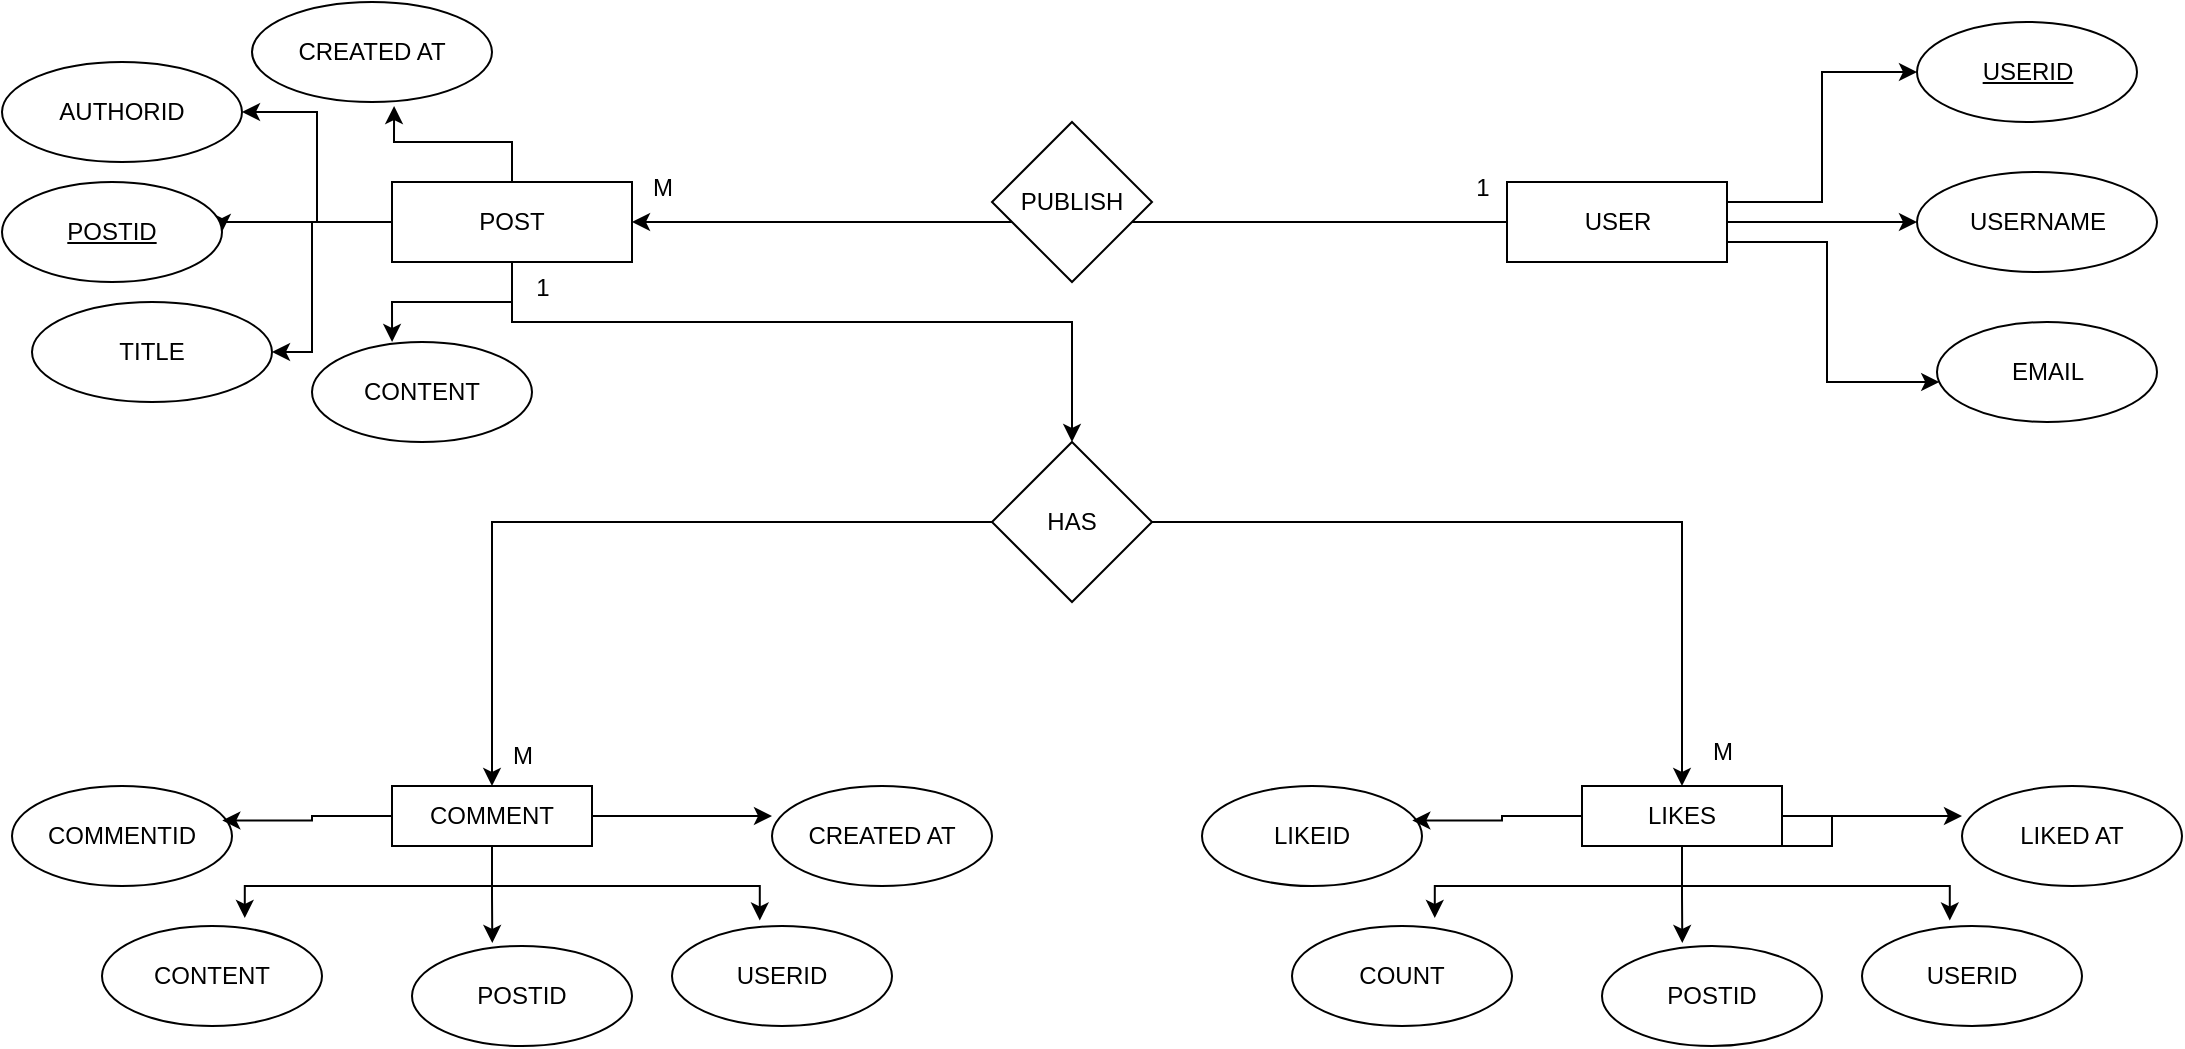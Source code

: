 <mxfile version="26.0.4">
  <diagram id="R2lEEEUBdFMjLlhIrx00" name="Page-1">
    <mxGraphModel dx="1493" dy="799" grid="1" gridSize="10" guides="1" tooltips="1" connect="1" arrows="1" fold="1" page="1" pageScale="1" pageWidth="850" pageHeight="1100" math="0" shadow="0" extFonts="Permanent Marker^https://fonts.googleapis.com/css?family=Permanent+Marker">
      <root>
        <mxCell id="0" />
        <mxCell id="1" parent="0" />
        <mxCell id="8PF1Qtc3a-aRWtdLOd60-5" style="edgeStyle=orthogonalEdgeStyle;rounded=0;orthogonalLoop=1;jettySize=auto;html=1;exitX=1;exitY=0.25;exitDx=0;exitDy=0;entryX=0;entryY=0.5;entryDx=0;entryDy=0;" edge="1" parent="1" source="8PF1Qtc3a-aRWtdLOd60-1" target="8PF1Qtc3a-aRWtdLOd60-4">
          <mxGeometry relative="1" as="geometry" />
        </mxCell>
        <mxCell id="8PF1Qtc3a-aRWtdLOd60-6" style="edgeStyle=orthogonalEdgeStyle;rounded=0;orthogonalLoop=1;jettySize=auto;html=1;exitX=1;exitY=0.5;exitDx=0;exitDy=0;entryX=0;entryY=0.5;entryDx=0;entryDy=0;" edge="1" parent="1" source="8PF1Qtc3a-aRWtdLOd60-1" target="8PF1Qtc3a-aRWtdLOd60-2">
          <mxGeometry relative="1" as="geometry" />
        </mxCell>
        <mxCell id="8PF1Qtc3a-aRWtdLOd60-7" style="edgeStyle=orthogonalEdgeStyle;rounded=0;orthogonalLoop=1;jettySize=auto;html=1;exitX=1;exitY=0.75;exitDx=0;exitDy=0;" edge="1" parent="1" source="8PF1Qtc3a-aRWtdLOd60-1" target="8PF1Qtc3a-aRWtdLOd60-3">
          <mxGeometry relative="1" as="geometry">
            <Array as="points">
              <mxPoint x="942.5" y="140" />
              <mxPoint x="942.5" y="210" />
              <mxPoint x="1037.5" y="210" />
            </Array>
          </mxGeometry>
        </mxCell>
        <mxCell id="8PF1Qtc3a-aRWtdLOd60-25" style="edgeStyle=orthogonalEdgeStyle;rounded=0;orthogonalLoop=1;jettySize=auto;html=1;entryX=1;entryY=0.5;entryDx=0;entryDy=0;" edge="1" parent="1" source="8PF1Qtc3a-aRWtdLOd60-1" target="8PF1Qtc3a-aRWtdLOd60-8">
          <mxGeometry relative="1" as="geometry" />
        </mxCell>
        <mxCell id="8PF1Qtc3a-aRWtdLOd60-1" value="USER" style="rounded=0;whiteSpace=wrap;html=1;" vertex="1" parent="1">
          <mxGeometry x="782.5" y="110" width="110" height="40" as="geometry" />
        </mxCell>
        <mxCell id="8PF1Qtc3a-aRWtdLOd60-2" value="USERNAME" style="ellipse;whiteSpace=wrap;html=1;" vertex="1" parent="1">
          <mxGeometry x="987.5" y="105" width="120" height="50" as="geometry" />
        </mxCell>
        <mxCell id="8PF1Qtc3a-aRWtdLOd60-3" value="EMAIL" style="ellipse;whiteSpace=wrap;html=1;" vertex="1" parent="1">
          <mxGeometry x="997.5" y="180" width="110" height="50" as="geometry" />
        </mxCell>
        <mxCell id="8PF1Qtc3a-aRWtdLOd60-4" value="USERID" style="ellipse;whiteSpace=wrap;html=1;fontStyle=4" vertex="1" parent="1">
          <mxGeometry x="987.5" y="30" width="110" height="50" as="geometry" />
        </mxCell>
        <mxCell id="8PF1Qtc3a-aRWtdLOd60-21" style="edgeStyle=orthogonalEdgeStyle;rounded=0;orthogonalLoop=1;jettySize=auto;html=1;entryX=1;entryY=0.5;entryDx=0;entryDy=0;" edge="1" parent="1" source="8PF1Qtc3a-aRWtdLOd60-8" target="8PF1Qtc3a-aRWtdLOd60-12">
          <mxGeometry relative="1" as="geometry">
            <Array as="points">
              <mxPoint x="140" y="130" />
            </Array>
          </mxGeometry>
        </mxCell>
        <mxCell id="8PF1Qtc3a-aRWtdLOd60-22" style="edgeStyle=orthogonalEdgeStyle;rounded=0;orthogonalLoop=1;jettySize=auto;html=1;entryX=1;entryY=0.5;entryDx=0;entryDy=0;" edge="1" parent="1" source="8PF1Qtc3a-aRWtdLOd60-8" target="8PF1Qtc3a-aRWtdLOd60-14">
          <mxGeometry relative="1" as="geometry" />
        </mxCell>
        <mxCell id="8PF1Qtc3a-aRWtdLOd60-23" style="edgeStyle=orthogonalEdgeStyle;rounded=0;orthogonalLoop=1;jettySize=auto;html=1;entryX=1;entryY=0.5;entryDx=0;entryDy=0;" edge="1" parent="1" source="8PF1Qtc3a-aRWtdLOd60-8" target="8PF1Qtc3a-aRWtdLOd60-11">
          <mxGeometry relative="1" as="geometry">
            <Array as="points">
              <mxPoint x="185" y="130" />
              <mxPoint x="185" y="195" />
            </Array>
          </mxGeometry>
        </mxCell>
        <mxCell id="8PF1Qtc3a-aRWtdLOd60-55" style="edgeStyle=orthogonalEdgeStyle;rounded=0;orthogonalLoop=1;jettySize=auto;html=1;entryX=0.5;entryY=0;entryDx=0;entryDy=0;" edge="1" parent="1" source="8PF1Qtc3a-aRWtdLOd60-8" target="8PF1Qtc3a-aRWtdLOd60-38">
          <mxGeometry relative="1" as="geometry">
            <Array as="points">
              <mxPoint x="285" y="180" />
              <mxPoint x="565" y="180" />
            </Array>
          </mxGeometry>
        </mxCell>
        <mxCell id="8PF1Qtc3a-aRWtdLOd60-8" value="POST" style="rounded=0;whiteSpace=wrap;html=1;" vertex="1" parent="1">
          <mxGeometry x="225" y="110" width="120" height="40" as="geometry" />
        </mxCell>
        <mxCell id="8PF1Qtc3a-aRWtdLOd60-10" value="CONTENT" style="ellipse;whiteSpace=wrap;html=1;" vertex="1" parent="1">
          <mxGeometry x="185" y="190" width="110" height="50" as="geometry" />
        </mxCell>
        <mxCell id="8PF1Qtc3a-aRWtdLOd60-11" value="TITLE" style="ellipse;whiteSpace=wrap;html=1;" vertex="1" parent="1">
          <mxGeometry x="45" y="170" width="120" height="50" as="geometry" />
        </mxCell>
        <mxCell id="8PF1Qtc3a-aRWtdLOd60-12" value="&lt;u&gt;POSTID&lt;/u&gt;" style="ellipse;whiteSpace=wrap;html=1;" vertex="1" parent="1">
          <mxGeometry x="30" y="110" width="110" height="50" as="geometry" />
        </mxCell>
        <mxCell id="8PF1Qtc3a-aRWtdLOd60-13" value="CREATED AT" style="ellipse;whiteSpace=wrap;html=1;" vertex="1" parent="1">
          <mxGeometry x="155" y="20" width="120" height="50" as="geometry" />
        </mxCell>
        <mxCell id="8PF1Qtc3a-aRWtdLOd60-14" value="AUTHORID" style="ellipse;whiteSpace=wrap;html=1;" vertex="1" parent="1">
          <mxGeometry x="30" y="50" width="120" height="50" as="geometry" />
        </mxCell>
        <mxCell id="8PF1Qtc3a-aRWtdLOd60-15" style="edgeStyle=orthogonalEdgeStyle;rounded=0;orthogonalLoop=1;jettySize=auto;html=1;entryX=0.592;entryY=1.04;entryDx=0;entryDy=0;entryPerimeter=0;" edge="1" parent="1" source="8PF1Qtc3a-aRWtdLOd60-8" target="8PF1Qtc3a-aRWtdLOd60-13">
          <mxGeometry relative="1" as="geometry" />
        </mxCell>
        <mxCell id="8PF1Qtc3a-aRWtdLOd60-19" style="edgeStyle=orthogonalEdgeStyle;rounded=0;orthogonalLoop=1;jettySize=auto;html=1;entryX=0.364;entryY=0;entryDx=0;entryDy=0;entryPerimeter=0;" edge="1" parent="1" source="8PF1Qtc3a-aRWtdLOd60-8" target="8PF1Qtc3a-aRWtdLOd60-10">
          <mxGeometry relative="1" as="geometry" />
        </mxCell>
        <mxCell id="8PF1Qtc3a-aRWtdLOd60-24" value="PUBLISH" style="rhombus;whiteSpace=wrap;html=1;" vertex="1" parent="1">
          <mxGeometry x="525" y="80" width="80" height="80" as="geometry" />
        </mxCell>
        <mxCell id="8PF1Qtc3a-aRWtdLOd60-26" value="COMMENT" style="rounded=0;whiteSpace=wrap;html=1;" vertex="1" parent="1">
          <mxGeometry x="225" y="412" width="100" height="30" as="geometry" />
        </mxCell>
        <mxCell id="8PF1Qtc3a-aRWtdLOd60-32" value="POSTID" style="ellipse;whiteSpace=wrap;html=1;" vertex="1" parent="1">
          <mxGeometry x="235" y="492" width="110" height="50" as="geometry" />
        </mxCell>
        <mxCell id="8PF1Qtc3a-aRWtdLOd60-34" value="USERID" style="ellipse;whiteSpace=wrap;html=1;" vertex="1" parent="1">
          <mxGeometry x="365" y="482" width="110" height="50" as="geometry" />
        </mxCell>
        <mxCell id="8PF1Qtc3a-aRWtdLOd60-35" value="CONTENT" style="ellipse;whiteSpace=wrap;html=1;" vertex="1" parent="1">
          <mxGeometry x="80" y="482" width="110" height="50" as="geometry" />
        </mxCell>
        <mxCell id="8PF1Qtc3a-aRWtdLOd60-36" value="CREATED AT" style="ellipse;whiteSpace=wrap;html=1;" vertex="1" parent="1">
          <mxGeometry x="415" y="412" width="110" height="50" as="geometry" />
        </mxCell>
        <mxCell id="8PF1Qtc3a-aRWtdLOd60-37" value="COMMENTID" style="ellipse;whiteSpace=wrap;html=1;" vertex="1" parent="1">
          <mxGeometry x="35" y="412" width="110" height="50" as="geometry" />
        </mxCell>
        <mxCell id="8PF1Qtc3a-aRWtdLOd60-56" style="edgeStyle=orthogonalEdgeStyle;rounded=0;orthogonalLoop=1;jettySize=auto;html=1;entryX=0.5;entryY=0;entryDx=0;entryDy=0;" edge="1" parent="1" source="8PF1Qtc3a-aRWtdLOd60-38" target="8PF1Qtc3a-aRWtdLOd60-26">
          <mxGeometry relative="1" as="geometry" />
        </mxCell>
        <mxCell id="8PF1Qtc3a-aRWtdLOd60-57" style="edgeStyle=orthogonalEdgeStyle;rounded=0;orthogonalLoop=1;jettySize=auto;html=1;entryX=0.5;entryY=0;entryDx=0;entryDy=0;" edge="1" parent="1" source="8PF1Qtc3a-aRWtdLOd60-38" target="8PF1Qtc3a-aRWtdLOd60-44">
          <mxGeometry relative="1" as="geometry" />
        </mxCell>
        <mxCell id="8PF1Qtc3a-aRWtdLOd60-38" value="HAS" style="rhombus;whiteSpace=wrap;html=1;" vertex="1" parent="1">
          <mxGeometry x="525" y="240" width="80" height="80" as="geometry" />
        </mxCell>
        <mxCell id="8PF1Qtc3a-aRWtdLOd60-39" style="edgeStyle=orthogonalEdgeStyle;rounded=0;orthogonalLoop=1;jettySize=auto;html=1;entryX=0.956;entryY=0.345;entryDx=0;entryDy=0;entryPerimeter=0;" edge="1" parent="1" source="8PF1Qtc3a-aRWtdLOd60-26" target="8PF1Qtc3a-aRWtdLOd60-37">
          <mxGeometry relative="1" as="geometry" />
        </mxCell>
        <mxCell id="8PF1Qtc3a-aRWtdLOd60-40" style="edgeStyle=orthogonalEdgeStyle;rounded=0;orthogonalLoop=1;jettySize=auto;html=1;entryX=0;entryY=0.3;entryDx=0;entryDy=0;entryPerimeter=0;" edge="1" parent="1" source="8PF1Qtc3a-aRWtdLOd60-26" target="8PF1Qtc3a-aRWtdLOd60-36">
          <mxGeometry relative="1" as="geometry" />
        </mxCell>
        <mxCell id="8PF1Qtc3a-aRWtdLOd60-41" style="edgeStyle=orthogonalEdgeStyle;rounded=0;orthogonalLoop=1;jettySize=auto;html=1;entryX=0.365;entryY=-0.03;entryDx=0;entryDy=0;entryPerimeter=0;" edge="1" parent="1" source="8PF1Qtc3a-aRWtdLOd60-26" target="8PF1Qtc3a-aRWtdLOd60-32">
          <mxGeometry relative="1" as="geometry" />
        </mxCell>
        <mxCell id="8PF1Qtc3a-aRWtdLOd60-42" style="edgeStyle=orthogonalEdgeStyle;rounded=0;orthogonalLoop=1;jettySize=auto;html=1;entryX=0.649;entryY=-0.08;entryDx=0;entryDy=0;entryPerimeter=0;" edge="1" parent="1" source="8PF1Qtc3a-aRWtdLOd60-26" target="8PF1Qtc3a-aRWtdLOd60-35">
          <mxGeometry relative="1" as="geometry">
            <Array as="points">
              <mxPoint x="275" y="462" />
              <mxPoint x="151" y="462" />
            </Array>
          </mxGeometry>
        </mxCell>
        <mxCell id="8PF1Qtc3a-aRWtdLOd60-43" style="edgeStyle=orthogonalEdgeStyle;rounded=0;orthogonalLoop=1;jettySize=auto;html=1;entryX=0.399;entryY=-0.055;entryDx=0;entryDy=0;entryPerimeter=0;" edge="1" parent="1" source="8PF1Qtc3a-aRWtdLOd60-26" target="8PF1Qtc3a-aRWtdLOd60-34">
          <mxGeometry relative="1" as="geometry">
            <Array as="points">
              <mxPoint x="275" y="462" />
              <mxPoint x="409" y="462" />
            </Array>
          </mxGeometry>
        </mxCell>
        <mxCell id="8PF1Qtc3a-aRWtdLOd60-44" value="LIKES" style="rounded=0;whiteSpace=wrap;html=1;" vertex="1" parent="1">
          <mxGeometry x="820" y="412" width="100" height="30" as="geometry" />
        </mxCell>
        <mxCell id="8PF1Qtc3a-aRWtdLOd60-45" value="POSTID" style="ellipse;whiteSpace=wrap;html=1;" vertex="1" parent="1">
          <mxGeometry x="830" y="492" width="110" height="50" as="geometry" />
        </mxCell>
        <mxCell id="8PF1Qtc3a-aRWtdLOd60-46" value="USERID" style="ellipse;whiteSpace=wrap;html=1;" vertex="1" parent="1">
          <mxGeometry x="960" y="482" width="110" height="50" as="geometry" />
        </mxCell>
        <mxCell id="8PF1Qtc3a-aRWtdLOd60-47" value="COUNT" style="ellipse;whiteSpace=wrap;html=1;" vertex="1" parent="1">
          <mxGeometry x="675" y="482" width="110" height="50" as="geometry" />
        </mxCell>
        <mxCell id="8PF1Qtc3a-aRWtdLOd60-48" value="LIKED AT" style="ellipse;whiteSpace=wrap;html=1;" vertex="1" parent="1">
          <mxGeometry x="1010" y="412" width="110" height="50" as="geometry" />
        </mxCell>
        <mxCell id="8PF1Qtc3a-aRWtdLOd60-49" value="LIKEID" style="ellipse;whiteSpace=wrap;html=1;" vertex="1" parent="1">
          <mxGeometry x="630" y="412" width="110" height="50" as="geometry" />
        </mxCell>
        <mxCell id="8PF1Qtc3a-aRWtdLOd60-50" style="edgeStyle=orthogonalEdgeStyle;rounded=0;orthogonalLoop=1;jettySize=auto;html=1;entryX=0.956;entryY=0.345;entryDx=0;entryDy=0;entryPerimeter=0;" edge="1" parent="1" source="8PF1Qtc3a-aRWtdLOd60-44" target="8PF1Qtc3a-aRWtdLOd60-49">
          <mxGeometry relative="1" as="geometry" />
        </mxCell>
        <mxCell id="8PF1Qtc3a-aRWtdLOd60-51" style="edgeStyle=orthogonalEdgeStyle;rounded=0;orthogonalLoop=1;jettySize=auto;html=1;entryX=0;entryY=0.3;entryDx=0;entryDy=0;entryPerimeter=0;" edge="1" parent="1" source="8PF1Qtc3a-aRWtdLOd60-44" target="8PF1Qtc3a-aRWtdLOd60-48">
          <mxGeometry relative="1" as="geometry" />
        </mxCell>
        <mxCell id="8PF1Qtc3a-aRWtdLOd60-52" style="edgeStyle=orthogonalEdgeStyle;rounded=0;orthogonalLoop=1;jettySize=auto;html=1;entryX=0.365;entryY=-0.03;entryDx=0;entryDy=0;entryPerimeter=0;" edge="1" parent="1" source="8PF1Qtc3a-aRWtdLOd60-44" target="8PF1Qtc3a-aRWtdLOd60-45">
          <mxGeometry relative="1" as="geometry" />
        </mxCell>
        <mxCell id="8PF1Qtc3a-aRWtdLOd60-53" style="edgeStyle=orthogonalEdgeStyle;rounded=0;orthogonalLoop=1;jettySize=auto;html=1;entryX=0.649;entryY=-0.08;entryDx=0;entryDy=0;entryPerimeter=0;" edge="1" parent="1" source="8PF1Qtc3a-aRWtdLOd60-44" target="8PF1Qtc3a-aRWtdLOd60-47">
          <mxGeometry relative="1" as="geometry">
            <Array as="points">
              <mxPoint x="870" y="462" />
              <mxPoint x="746" y="462" />
            </Array>
          </mxGeometry>
        </mxCell>
        <mxCell id="8PF1Qtc3a-aRWtdLOd60-54" style="edgeStyle=orthogonalEdgeStyle;rounded=0;orthogonalLoop=1;jettySize=auto;html=1;entryX=0.399;entryY=-0.055;entryDx=0;entryDy=0;entryPerimeter=0;" edge="1" parent="1" target="8PF1Qtc3a-aRWtdLOd60-46">
          <mxGeometry relative="1" as="geometry">
            <Array as="points">
              <mxPoint x="945" y="442" />
              <mxPoint x="870" y="442" />
              <mxPoint x="870" y="462" />
              <mxPoint x="1004" y="462" />
            </Array>
            <mxPoint x="945" y="427" as="sourcePoint" />
          </mxGeometry>
        </mxCell>
        <mxCell id="8PF1Qtc3a-aRWtdLOd60-58" value="1" style="text;html=1;align=center;verticalAlign=middle;resizable=0;points=[];autosize=1;strokeColor=none;fillColor=none;" vertex="1" parent="1">
          <mxGeometry x="755" y="98" width="30" height="30" as="geometry" />
        </mxCell>
        <mxCell id="8PF1Qtc3a-aRWtdLOd60-59" value="M" style="text;html=1;align=center;verticalAlign=middle;resizable=0;points=[];autosize=1;strokeColor=none;fillColor=none;" vertex="1" parent="1">
          <mxGeometry x="345" y="98" width="30" height="30" as="geometry" />
        </mxCell>
        <mxCell id="8PF1Qtc3a-aRWtdLOd60-60" value="1" style="text;html=1;align=center;verticalAlign=middle;resizable=0;points=[];autosize=1;strokeColor=none;fillColor=none;" vertex="1" parent="1">
          <mxGeometry x="285" y="148" width="30" height="30" as="geometry" />
        </mxCell>
        <mxCell id="8PF1Qtc3a-aRWtdLOd60-61" value="M" style="text;html=1;align=center;verticalAlign=middle;resizable=0;points=[];autosize=1;strokeColor=none;fillColor=none;" vertex="1" parent="1">
          <mxGeometry x="275" y="382" width="30" height="30" as="geometry" />
        </mxCell>
        <mxCell id="8PF1Qtc3a-aRWtdLOd60-62" value="M" style="text;html=1;align=center;verticalAlign=middle;resizable=0;points=[];autosize=1;strokeColor=none;fillColor=none;" vertex="1" parent="1">
          <mxGeometry x="875" y="380" width="30" height="30" as="geometry" />
        </mxCell>
      </root>
    </mxGraphModel>
  </diagram>
</mxfile>
